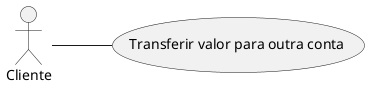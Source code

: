 @startuml
left to right direction
actor Cliente
Cliente -- (Transferir valor para outra conta)
@enduml